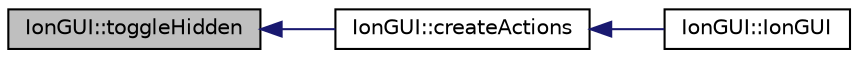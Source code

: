 digraph "IonGUI::toggleHidden"
{
  edge [fontname="Helvetica",fontsize="10",labelfontname="Helvetica",labelfontsize="10"];
  node [fontname="Helvetica",fontsize="10",shape=record];
  rankdir="LR";
  Node840 [label="IonGUI::toggleHidden",height=0.2,width=0.4,color="black", fillcolor="grey75", style="filled", fontcolor="black"];
  Node840 -> Node841 [dir="back",color="midnightblue",fontsize="10",style="solid",fontname="Helvetica"];
  Node841 [label="IonGUI::createActions",height=0.2,width=0.4,color="black", fillcolor="white", style="filled",URL="$dc/d0b/class_ion_g_u_i.html#a5a5e1c2fbc2fec3d925d654c61a8b252",tooltip="Create the main UI actions. "];
  Node841 -> Node842 [dir="back",color="midnightblue",fontsize="10",style="solid",fontname="Helvetica"];
  Node842 [label="IonGUI::IonGUI",height=0.2,width=0.4,color="black", fillcolor="white", style="filled",URL="$dc/d0b/class_ion_g_u_i.html#ad0e22e4901b039bcc987ef0328c8c5d4"];
}
